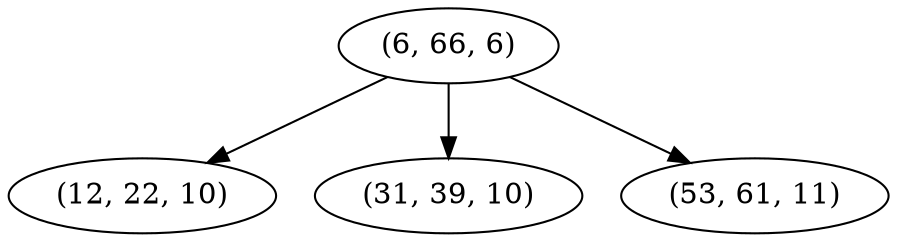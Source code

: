 digraph tree {
    "(6, 66, 6)";
    "(12, 22, 10)";
    "(31, 39, 10)";
    "(53, 61, 11)";
    "(6, 66, 6)" -> "(12, 22, 10)";
    "(6, 66, 6)" -> "(31, 39, 10)";
    "(6, 66, 6)" -> "(53, 61, 11)";
}

